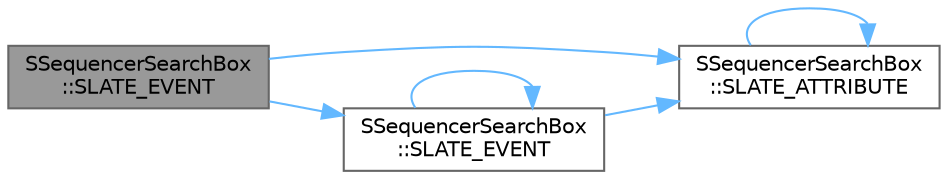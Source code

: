 digraph "SSequencerSearchBox::SLATE_EVENT"
{
 // INTERACTIVE_SVG=YES
 // LATEX_PDF_SIZE
  bgcolor="transparent";
  edge [fontname=Helvetica,fontsize=10,labelfontname=Helvetica,labelfontsize=10];
  node [fontname=Helvetica,fontsize=10,shape=box,height=0.2,width=0.4];
  rankdir="LR";
  Node1 [id="Node000001",label="SSequencerSearchBox\l::SLATE_EVENT",height=0.2,width=0.4,color="gray40", fillcolor="grey60", style="filled", fontcolor="black",tooltip="Callback delegate to have first chance handling of the OnKeyDown event."];
  Node1 -> Node2 [id="edge1_Node000001_Node000002",color="steelblue1",style="solid",tooltip=" "];
  Node2 [id="Node000002",label="SSequencerSearchBox\l::SLATE_ATTRIBUTE",height=0.2,width=0.4,color="grey40", fillcolor="white", style="filled",URL="$d0/d25/classSSequencerSearchBox.html#a7c11dfea8d76f0e4870f9f85b7650e40",tooltip="Hint text to display for the search text when there is no value."];
  Node2 -> Node2 [id="edge2_Node000002_Node000002",color="steelblue1",style="solid",tooltip=" "];
  Node1 -> Node3 [id="edge3_Node000001_Node000003",color="steelblue1",style="solid",tooltip=" "];
  Node3 [id="Node000003",label="SSequencerSearchBox\l::SLATE_EVENT",height=0.2,width=0.4,color="grey40", fillcolor="white", style="filled",URL="$d0/d25/classSSequencerSearchBox.html#a528eaee87961c75a4bed6062950a2f59",tooltip="Invoked whenever the text is committed (e.g."];
  Node3 -> Node2 [id="edge4_Node000003_Node000002",color="steelblue1",style="solid",tooltip=" "];
  Node3 -> Node3 [id="edge5_Node000003_Node000003",color="steelblue1",style="solid",tooltip=" "];
}
